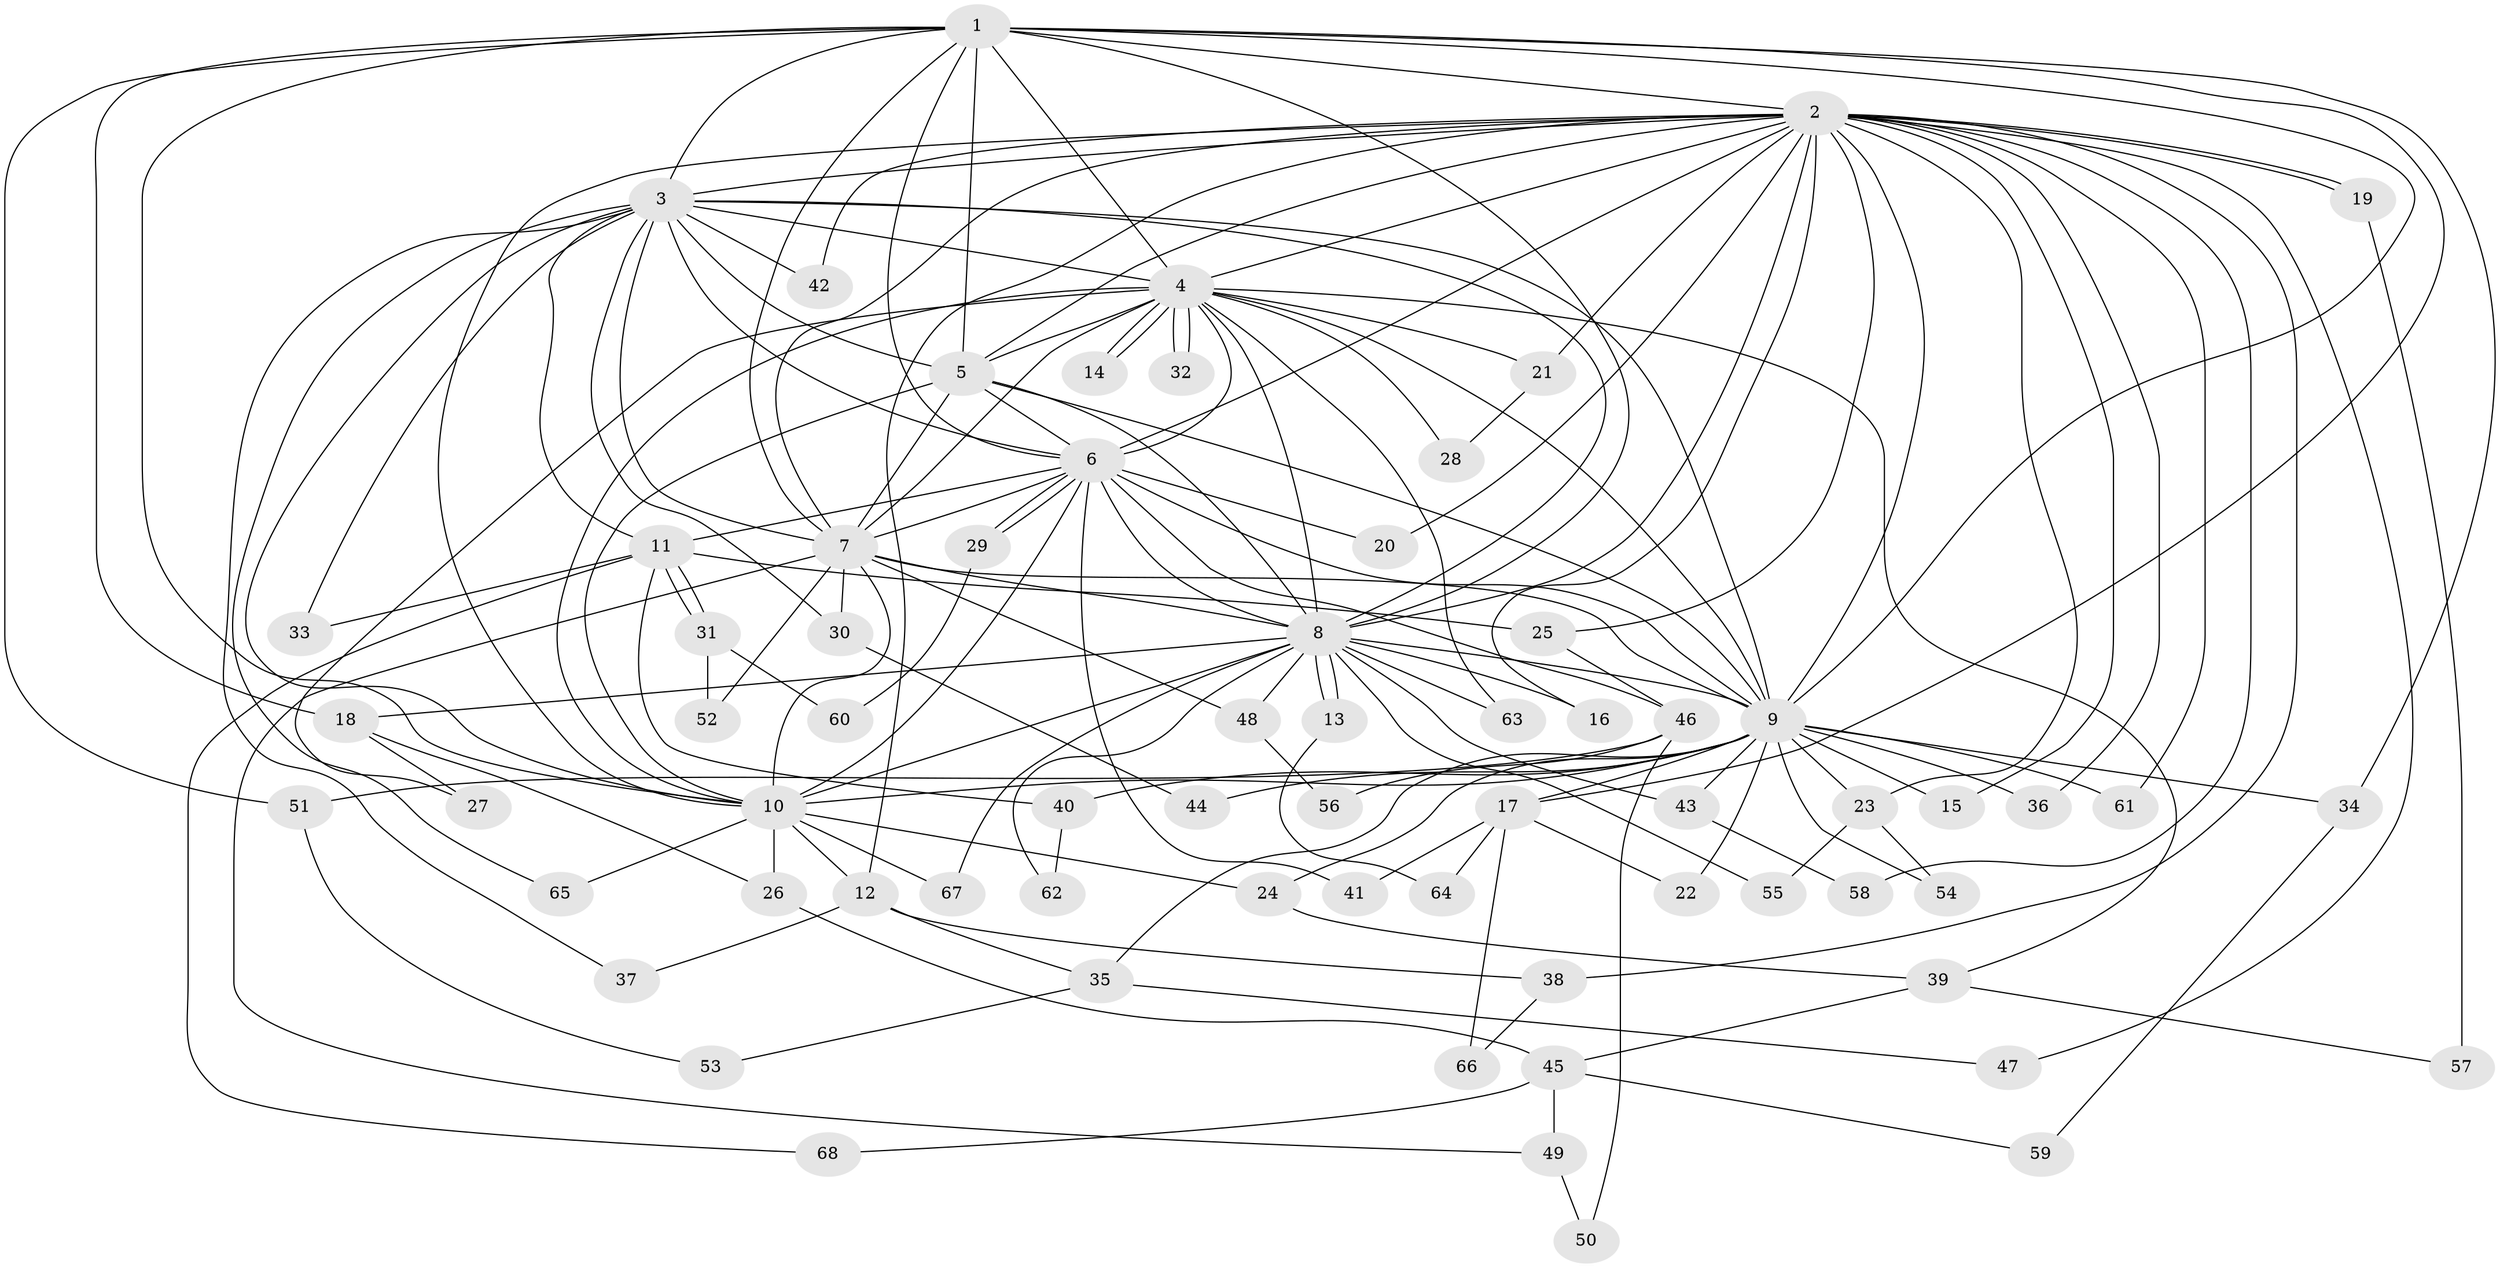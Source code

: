 // coarse degree distribution, {14: 0.029411764705882353, 13: 0.029411764705882353, 5: 0.11764705882352941, 3: 0.3235294117647059, 4: 0.058823529411764705, 6: 0.058823529411764705, 2: 0.17647058823529413, 15: 0.058823529411764705, 11: 0.029411764705882353, 1: 0.058823529411764705, 9: 0.029411764705882353, 12: 0.029411764705882353}
// Generated by graph-tools (version 1.1) at 2025/36/03/04/25 23:36:34]
// undirected, 68 vertices, 161 edges
graph export_dot {
  node [color=gray90,style=filled];
  1;
  2;
  3;
  4;
  5;
  6;
  7;
  8;
  9;
  10;
  11;
  12;
  13;
  14;
  15;
  16;
  17;
  18;
  19;
  20;
  21;
  22;
  23;
  24;
  25;
  26;
  27;
  28;
  29;
  30;
  31;
  32;
  33;
  34;
  35;
  36;
  37;
  38;
  39;
  40;
  41;
  42;
  43;
  44;
  45;
  46;
  47;
  48;
  49;
  50;
  51;
  52;
  53;
  54;
  55;
  56;
  57;
  58;
  59;
  60;
  61;
  62;
  63;
  64;
  65;
  66;
  67;
  68;
  1 -- 2;
  1 -- 3;
  1 -- 4;
  1 -- 5;
  1 -- 6;
  1 -- 7;
  1 -- 8;
  1 -- 9;
  1 -- 10;
  1 -- 17;
  1 -- 18;
  1 -- 34;
  1 -- 51;
  2 -- 3;
  2 -- 4;
  2 -- 5;
  2 -- 6;
  2 -- 7;
  2 -- 8;
  2 -- 9;
  2 -- 10;
  2 -- 12;
  2 -- 15;
  2 -- 16;
  2 -- 19;
  2 -- 19;
  2 -- 20;
  2 -- 21;
  2 -- 23;
  2 -- 25;
  2 -- 36;
  2 -- 38;
  2 -- 42;
  2 -- 47;
  2 -- 58;
  2 -- 61;
  3 -- 4;
  3 -- 5;
  3 -- 6;
  3 -- 7;
  3 -- 8;
  3 -- 9;
  3 -- 10;
  3 -- 11;
  3 -- 30;
  3 -- 33;
  3 -- 37;
  3 -- 42;
  3 -- 65;
  4 -- 5;
  4 -- 6;
  4 -- 7;
  4 -- 8;
  4 -- 9;
  4 -- 10;
  4 -- 14;
  4 -- 14;
  4 -- 21;
  4 -- 27;
  4 -- 28;
  4 -- 32;
  4 -- 32;
  4 -- 39;
  4 -- 63;
  5 -- 6;
  5 -- 7;
  5 -- 8;
  5 -- 9;
  5 -- 10;
  6 -- 7;
  6 -- 8;
  6 -- 9;
  6 -- 10;
  6 -- 11;
  6 -- 20;
  6 -- 29;
  6 -- 29;
  6 -- 41;
  6 -- 46;
  7 -- 8;
  7 -- 9;
  7 -- 10;
  7 -- 30;
  7 -- 48;
  7 -- 49;
  7 -- 52;
  8 -- 9;
  8 -- 10;
  8 -- 13;
  8 -- 13;
  8 -- 16;
  8 -- 18;
  8 -- 43;
  8 -- 48;
  8 -- 55;
  8 -- 62;
  8 -- 63;
  8 -- 67;
  9 -- 10;
  9 -- 15;
  9 -- 17;
  9 -- 22;
  9 -- 23;
  9 -- 24;
  9 -- 34;
  9 -- 35;
  9 -- 36;
  9 -- 40;
  9 -- 43;
  9 -- 44;
  9 -- 54;
  9 -- 61;
  10 -- 12;
  10 -- 24;
  10 -- 26;
  10 -- 65;
  10 -- 67;
  11 -- 25;
  11 -- 31;
  11 -- 31;
  11 -- 33;
  11 -- 40;
  11 -- 68;
  12 -- 35;
  12 -- 37;
  12 -- 38;
  13 -- 64;
  17 -- 22;
  17 -- 41;
  17 -- 64;
  17 -- 66;
  18 -- 26;
  18 -- 27;
  19 -- 57;
  21 -- 28;
  23 -- 54;
  23 -- 55;
  24 -- 39;
  25 -- 46;
  26 -- 45;
  29 -- 60;
  30 -- 44;
  31 -- 52;
  31 -- 60;
  34 -- 59;
  35 -- 47;
  35 -- 53;
  38 -- 66;
  39 -- 45;
  39 -- 57;
  40 -- 62;
  43 -- 58;
  45 -- 49;
  45 -- 59;
  45 -- 68;
  46 -- 50;
  46 -- 51;
  46 -- 56;
  48 -- 56;
  49 -- 50;
  51 -- 53;
}
